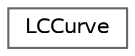 digraph "类继承关系图"
{
 // LATEX_PDF_SIZE
  bgcolor="transparent";
  edge [fontname=Helvetica,fontsize=10,labelfontname=Helvetica,labelfontsize=10];
  node [fontname=Helvetica,fontsize=10,shape=box,height=0.2,width=0.4];
  rankdir="LR";
  Node0 [id="Node000000",label="LCCurve",height=0.2,width=0.4,color="grey40", fillcolor="white", style="filled",URL="$struct_l_c_curve.html",tooltip=" "];
}

